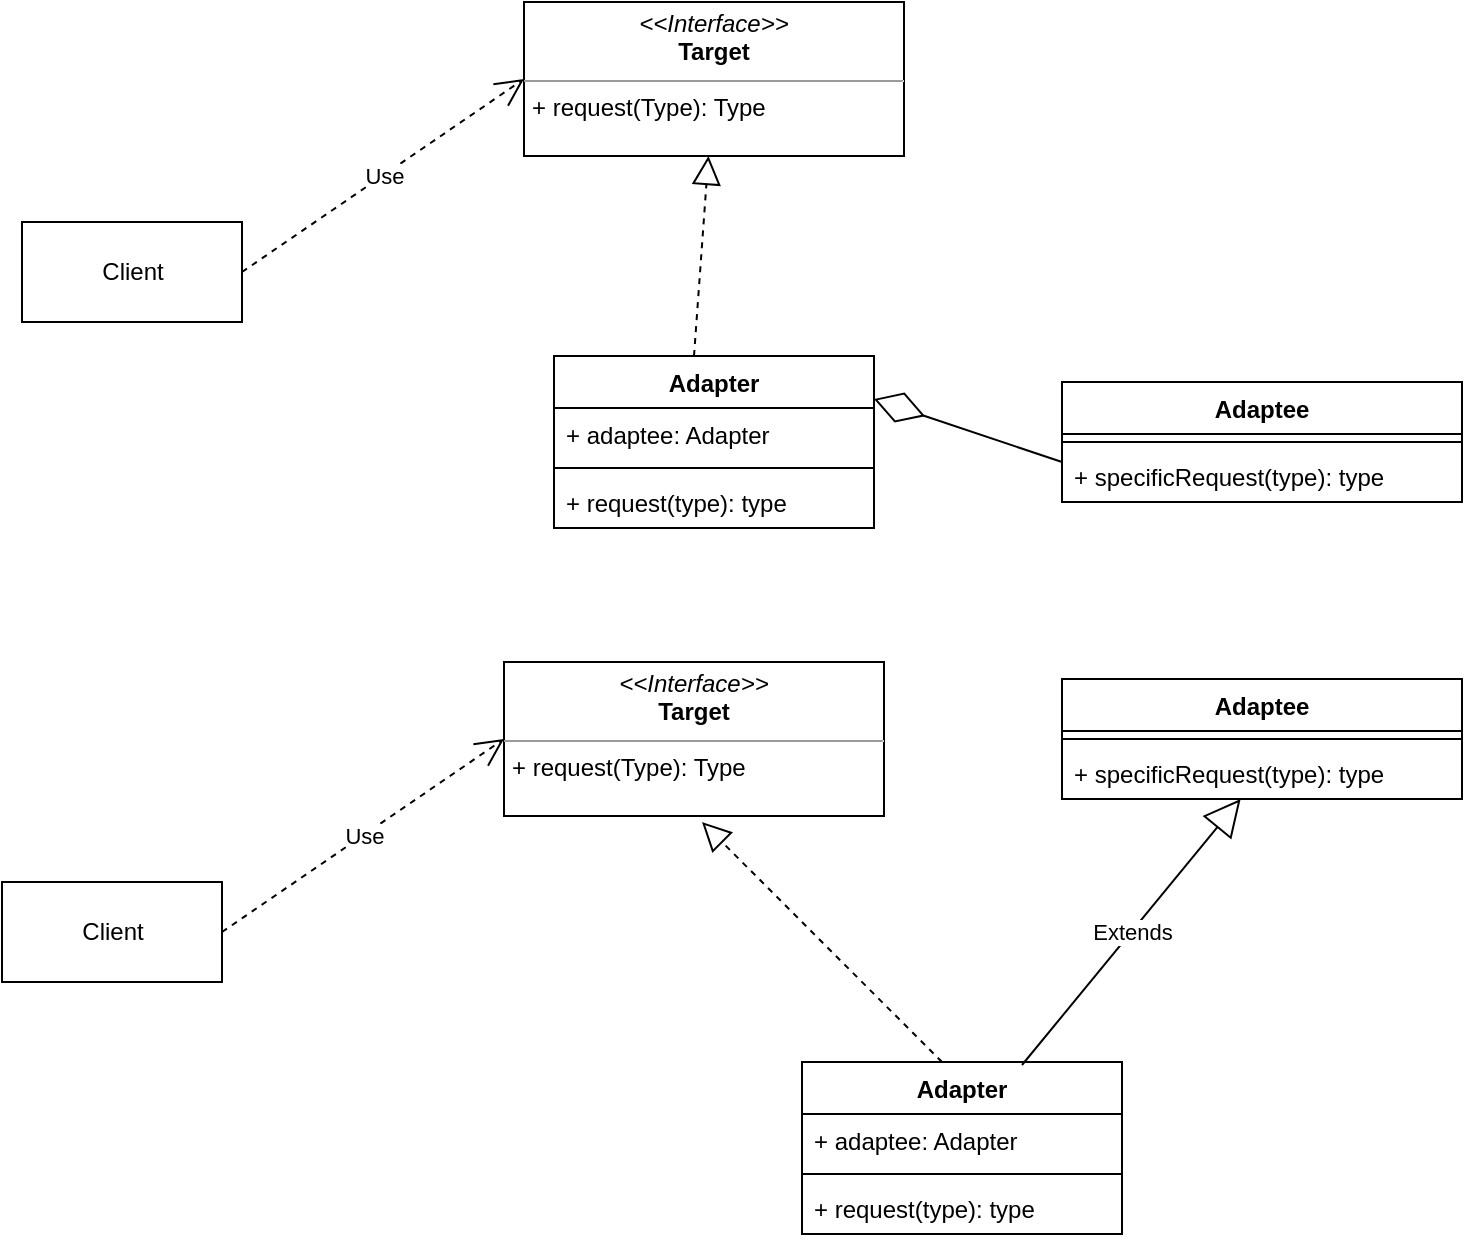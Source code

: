 <mxfile version="14.6.13" type="device"><diagram id="qluPdkSLIfBocBvCUwJv" name="第 1 页"><mxGraphModel dx="1422" dy="825" grid="1" gridSize="10" guides="1" tooltips="1" connect="1" arrows="1" fold="1" page="1" pageScale="1" pageWidth="827" pageHeight="1169" math="0" shadow="0"><root><mxCell id="0"/><mxCell id="1" parent="0"/><mxCell id="O-ewZK0CAkORPpdGF7LR-2" value="Adaptee" style="swimlane;fontStyle=1;align=center;verticalAlign=top;childLayout=stackLayout;horizontal=1;startSize=26;horizontalStack=0;resizeParent=1;resizeParentMax=0;resizeLast=0;collapsible=1;marginBottom=0;" vertex="1" parent="1"><mxGeometry x="550" y="250" width="200" height="60" as="geometry"/></mxCell><mxCell id="O-ewZK0CAkORPpdGF7LR-4" value="" style="line;strokeWidth=1;fillColor=none;align=left;verticalAlign=middle;spacingTop=-1;spacingLeft=3;spacingRight=3;rotatable=0;labelPosition=right;points=[];portConstraint=eastwest;" vertex="1" parent="O-ewZK0CAkORPpdGF7LR-2"><mxGeometry y="26" width="200" height="8" as="geometry"/></mxCell><mxCell id="O-ewZK0CAkORPpdGF7LR-18" value="" style="endArrow=diamondThin;endFill=0;endSize=24;html=1;entryX=1;entryY=0.25;entryDx=0;entryDy=0;" edge="1" parent="O-ewZK0CAkORPpdGF7LR-2" target="O-ewZK0CAkORPpdGF7LR-12"><mxGeometry width="160" relative="1" as="geometry"><mxPoint y="40" as="sourcePoint"/><mxPoint x="-190" y="30" as="targetPoint"/></mxGeometry></mxCell><mxCell id="O-ewZK0CAkORPpdGF7LR-5" value="+ specificRequest(type): type" style="text;strokeColor=none;fillColor=none;align=left;verticalAlign=top;spacingLeft=4;spacingRight=4;overflow=hidden;rotatable=0;points=[[0,0.5],[1,0.5]];portConstraint=eastwest;" vertex="1" parent="O-ewZK0CAkORPpdGF7LR-2"><mxGeometry y="34" width="200" height="26" as="geometry"/></mxCell><mxCell id="O-ewZK0CAkORPpdGF7LR-6" value="&lt;p style=&quot;margin: 0px ; margin-top: 4px ; text-align: center&quot;&gt;&lt;i&gt;&amp;lt;&amp;lt;Interface&amp;gt;&amp;gt;&lt;/i&gt;&lt;br&gt;&lt;b&gt;Target&lt;/b&gt;&lt;/p&gt;&lt;hr size=&quot;1&quot;&gt;&lt;p style=&quot;margin: 0px ; margin-left: 4px&quot;&gt;+ request(Type): Type&lt;br&gt;&lt;/p&gt;" style="verticalAlign=top;align=left;overflow=fill;fontSize=12;fontFamily=Helvetica;html=1;" vertex="1" parent="1"><mxGeometry x="281" y="60" width="190" height="77" as="geometry"/></mxCell><mxCell id="O-ewZK0CAkORPpdGF7LR-12" value="Adapter" style="swimlane;fontStyle=1;align=center;verticalAlign=top;childLayout=stackLayout;horizontal=1;startSize=26;horizontalStack=0;resizeParent=1;resizeParentMax=0;resizeLast=0;collapsible=1;marginBottom=0;" vertex="1" parent="1"><mxGeometry x="296" y="237" width="160" height="86" as="geometry"/></mxCell><mxCell id="O-ewZK0CAkORPpdGF7LR-17" value="" style="endArrow=block;dashed=1;endFill=0;endSize=12;html=1;" edge="1" parent="O-ewZK0CAkORPpdGF7LR-12" target="O-ewZK0CAkORPpdGF7LR-6"><mxGeometry width="160" relative="1" as="geometry"><mxPoint x="70" as="sourcePoint"/><mxPoint x="70" y="-100" as="targetPoint"/></mxGeometry></mxCell><mxCell id="O-ewZK0CAkORPpdGF7LR-13" value="+ adaptee: Adapter" style="text;strokeColor=none;fillColor=none;align=left;verticalAlign=top;spacingLeft=4;spacingRight=4;overflow=hidden;rotatable=0;points=[[0,0.5],[1,0.5]];portConstraint=eastwest;" vertex="1" parent="O-ewZK0CAkORPpdGF7LR-12"><mxGeometry y="26" width="160" height="26" as="geometry"/></mxCell><mxCell id="O-ewZK0CAkORPpdGF7LR-14" value="" style="line;strokeWidth=1;fillColor=none;align=left;verticalAlign=middle;spacingTop=-1;spacingLeft=3;spacingRight=3;rotatable=0;labelPosition=right;points=[];portConstraint=eastwest;" vertex="1" parent="O-ewZK0CAkORPpdGF7LR-12"><mxGeometry y="52" width="160" height="8" as="geometry"/></mxCell><mxCell id="O-ewZK0CAkORPpdGF7LR-15" value="+ request(type): type" style="text;strokeColor=none;fillColor=none;align=left;verticalAlign=top;spacingLeft=4;spacingRight=4;overflow=hidden;rotatable=0;points=[[0,0.5],[1,0.5]];portConstraint=eastwest;" vertex="1" parent="O-ewZK0CAkORPpdGF7LR-12"><mxGeometry y="60" width="160" height="26" as="geometry"/></mxCell><mxCell id="O-ewZK0CAkORPpdGF7LR-19" value="Client" style="html=1;" vertex="1" parent="1"><mxGeometry x="30" y="170" width="110" height="50" as="geometry"/></mxCell><mxCell id="O-ewZK0CAkORPpdGF7LR-20" value="Use" style="endArrow=open;endSize=12;dashed=1;html=1;entryX=0;entryY=0.5;entryDx=0;entryDy=0;exitX=1;exitY=0.5;exitDx=0;exitDy=0;" edge="1" parent="1" source="O-ewZK0CAkORPpdGF7LR-19" target="O-ewZK0CAkORPpdGF7LR-6"><mxGeometry width="160" relative="1" as="geometry"><mxPoint x="130" y="80" as="sourcePoint"/><mxPoint x="290" y="80" as="targetPoint"/></mxGeometry></mxCell><mxCell id="O-ewZK0CAkORPpdGF7LR-21" value="Adaptee" style="swimlane;fontStyle=1;align=center;verticalAlign=top;childLayout=stackLayout;horizontal=1;startSize=26;horizontalStack=0;resizeParent=1;resizeParentMax=0;resizeLast=0;collapsible=1;marginBottom=0;" vertex="1" parent="1"><mxGeometry x="550" y="398.5" width="200" height="60" as="geometry"/></mxCell><mxCell id="O-ewZK0CAkORPpdGF7LR-22" value="" style="line;strokeWidth=1;fillColor=none;align=left;verticalAlign=middle;spacingTop=-1;spacingLeft=3;spacingRight=3;rotatable=0;labelPosition=right;points=[];portConstraint=eastwest;" vertex="1" parent="O-ewZK0CAkORPpdGF7LR-21"><mxGeometry y="26" width="200" height="8" as="geometry"/></mxCell><mxCell id="O-ewZK0CAkORPpdGF7LR-24" value="+ specificRequest(type): type" style="text;strokeColor=none;fillColor=none;align=left;verticalAlign=top;spacingLeft=4;spacingRight=4;overflow=hidden;rotatable=0;points=[[0,0.5],[1,0.5]];portConstraint=eastwest;" vertex="1" parent="O-ewZK0CAkORPpdGF7LR-21"><mxGeometry y="34" width="200" height="26" as="geometry"/></mxCell><mxCell id="O-ewZK0CAkORPpdGF7LR-25" value="&lt;p style=&quot;margin: 0px ; margin-top: 4px ; text-align: center&quot;&gt;&lt;i&gt;&amp;lt;&amp;lt;Interface&amp;gt;&amp;gt;&lt;/i&gt;&lt;br&gt;&lt;b&gt;Target&lt;/b&gt;&lt;/p&gt;&lt;hr size=&quot;1&quot;&gt;&lt;p style=&quot;margin: 0px ; margin-left: 4px&quot;&gt;+ request(Type): Type&lt;br&gt;&lt;/p&gt;" style="verticalAlign=top;align=left;overflow=fill;fontSize=12;fontFamily=Helvetica;html=1;" vertex="1" parent="1"><mxGeometry x="271" y="390" width="190" height="77" as="geometry"/></mxCell><mxCell id="O-ewZK0CAkORPpdGF7LR-26" value="Adapter" style="swimlane;fontStyle=1;align=center;verticalAlign=top;childLayout=stackLayout;horizontal=1;startSize=26;horizontalStack=0;resizeParent=1;resizeParentMax=0;resizeLast=0;collapsible=1;marginBottom=0;" vertex="1" parent="1"><mxGeometry x="420" y="590" width="160" height="86" as="geometry"/></mxCell><mxCell id="O-ewZK0CAkORPpdGF7LR-27" value="" style="endArrow=block;dashed=1;endFill=0;endSize=12;html=1;" edge="1" parent="O-ewZK0CAkORPpdGF7LR-26"><mxGeometry width="160" relative="1" as="geometry"><mxPoint x="70" as="sourcePoint"/><mxPoint x="-50" y="-120" as="targetPoint"/></mxGeometry></mxCell><mxCell id="O-ewZK0CAkORPpdGF7LR-33" value="Extends" style="endArrow=block;endSize=16;endFill=0;html=1;" edge="1" parent="O-ewZK0CAkORPpdGF7LR-26" target="O-ewZK0CAkORPpdGF7LR-24"><mxGeometry width="160" relative="1" as="geometry"><mxPoint x="110" y="1.5" as="sourcePoint"/><mxPoint x="270" y="1.5" as="targetPoint"/></mxGeometry></mxCell><mxCell id="O-ewZK0CAkORPpdGF7LR-28" value="+ adaptee: Adapter" style="text;strokeColor=none;fillColor=none;align=left;verticalAlign=top;spacingLeft=4;spacingRight=4;overflow=hidden;rotatable=0;points=[[0,0.5],[1,0.5]];portConstraint=eastwest;" vertex="1" parent="O-ewZK0CAkORPpdGF7LR-26"><mxGeometry y="26" width="160" height="26" as="geometry"/></mxCell><mxCell id="O-ewZK0CAkORPpdGF7LR-29" value="" style="line;strokeWidth=1;fillColor=none;align=left;verticalAlign=middle;spacingTop=-1;spacingLeft=3;spacingRight=3;rotatable=0;labelPosition=right;points=[];portConstraint=eastwest;" vertex="1" parent="O-ewZK0CAkORPpdGF7LR-26"><mxGeometry y="52" width="160" height="8" as="geometry"/></mxCell><mxCell id="O-ewZK0CAkORPpdGF7LR-30" value="+ request(type): type" style="text;strokeColor=none;fillColor=none;align=left;verticalAlign=top;spacingLeft=4;spacingRight=4;overflow=hidden;rotatable=0;points=[[0,0.5],[1,0.5]];portConstraint=eastwest;" vertex="1" parent="O-ewZK0CAkORPpdGF7LR-26"><mxGeometry y="60" width="160" height="26" as="geometry"/></mxCell><mxCell id="O-ewZK0CAkORPpdGF7LR-31" value="Client" style="html=1;" vertex="1" parent="1"><mxGeometry x="20" y="500" width="110" height="50" as="geometry"/></mxCell><mxCell id="O-ewZK0CAkORPpdGF7LR-32" value="Use" style="endArrow=open;endSize=12;dashed=1;html=1;entryX=0;entryY=0.5;entryDx=0;entryDy=0;exitX=1;exitY=0.5;exitDx=0;exitDy=0;" edge="1" parent="1" source="O-ewZK0CAkORPpdGF7LR-31" target="O-ewZK0CAkORPpdGF7LR-25"><mxGeometry width="160" relative="1" as="geometry"><mxPoint x="120" y="410" as="sourcePoint"/><mxPoint x="280" y="410" as="targetPoint"/></mxGeometry></mxCell></root></mxGraphModel></diagram></mxfile>